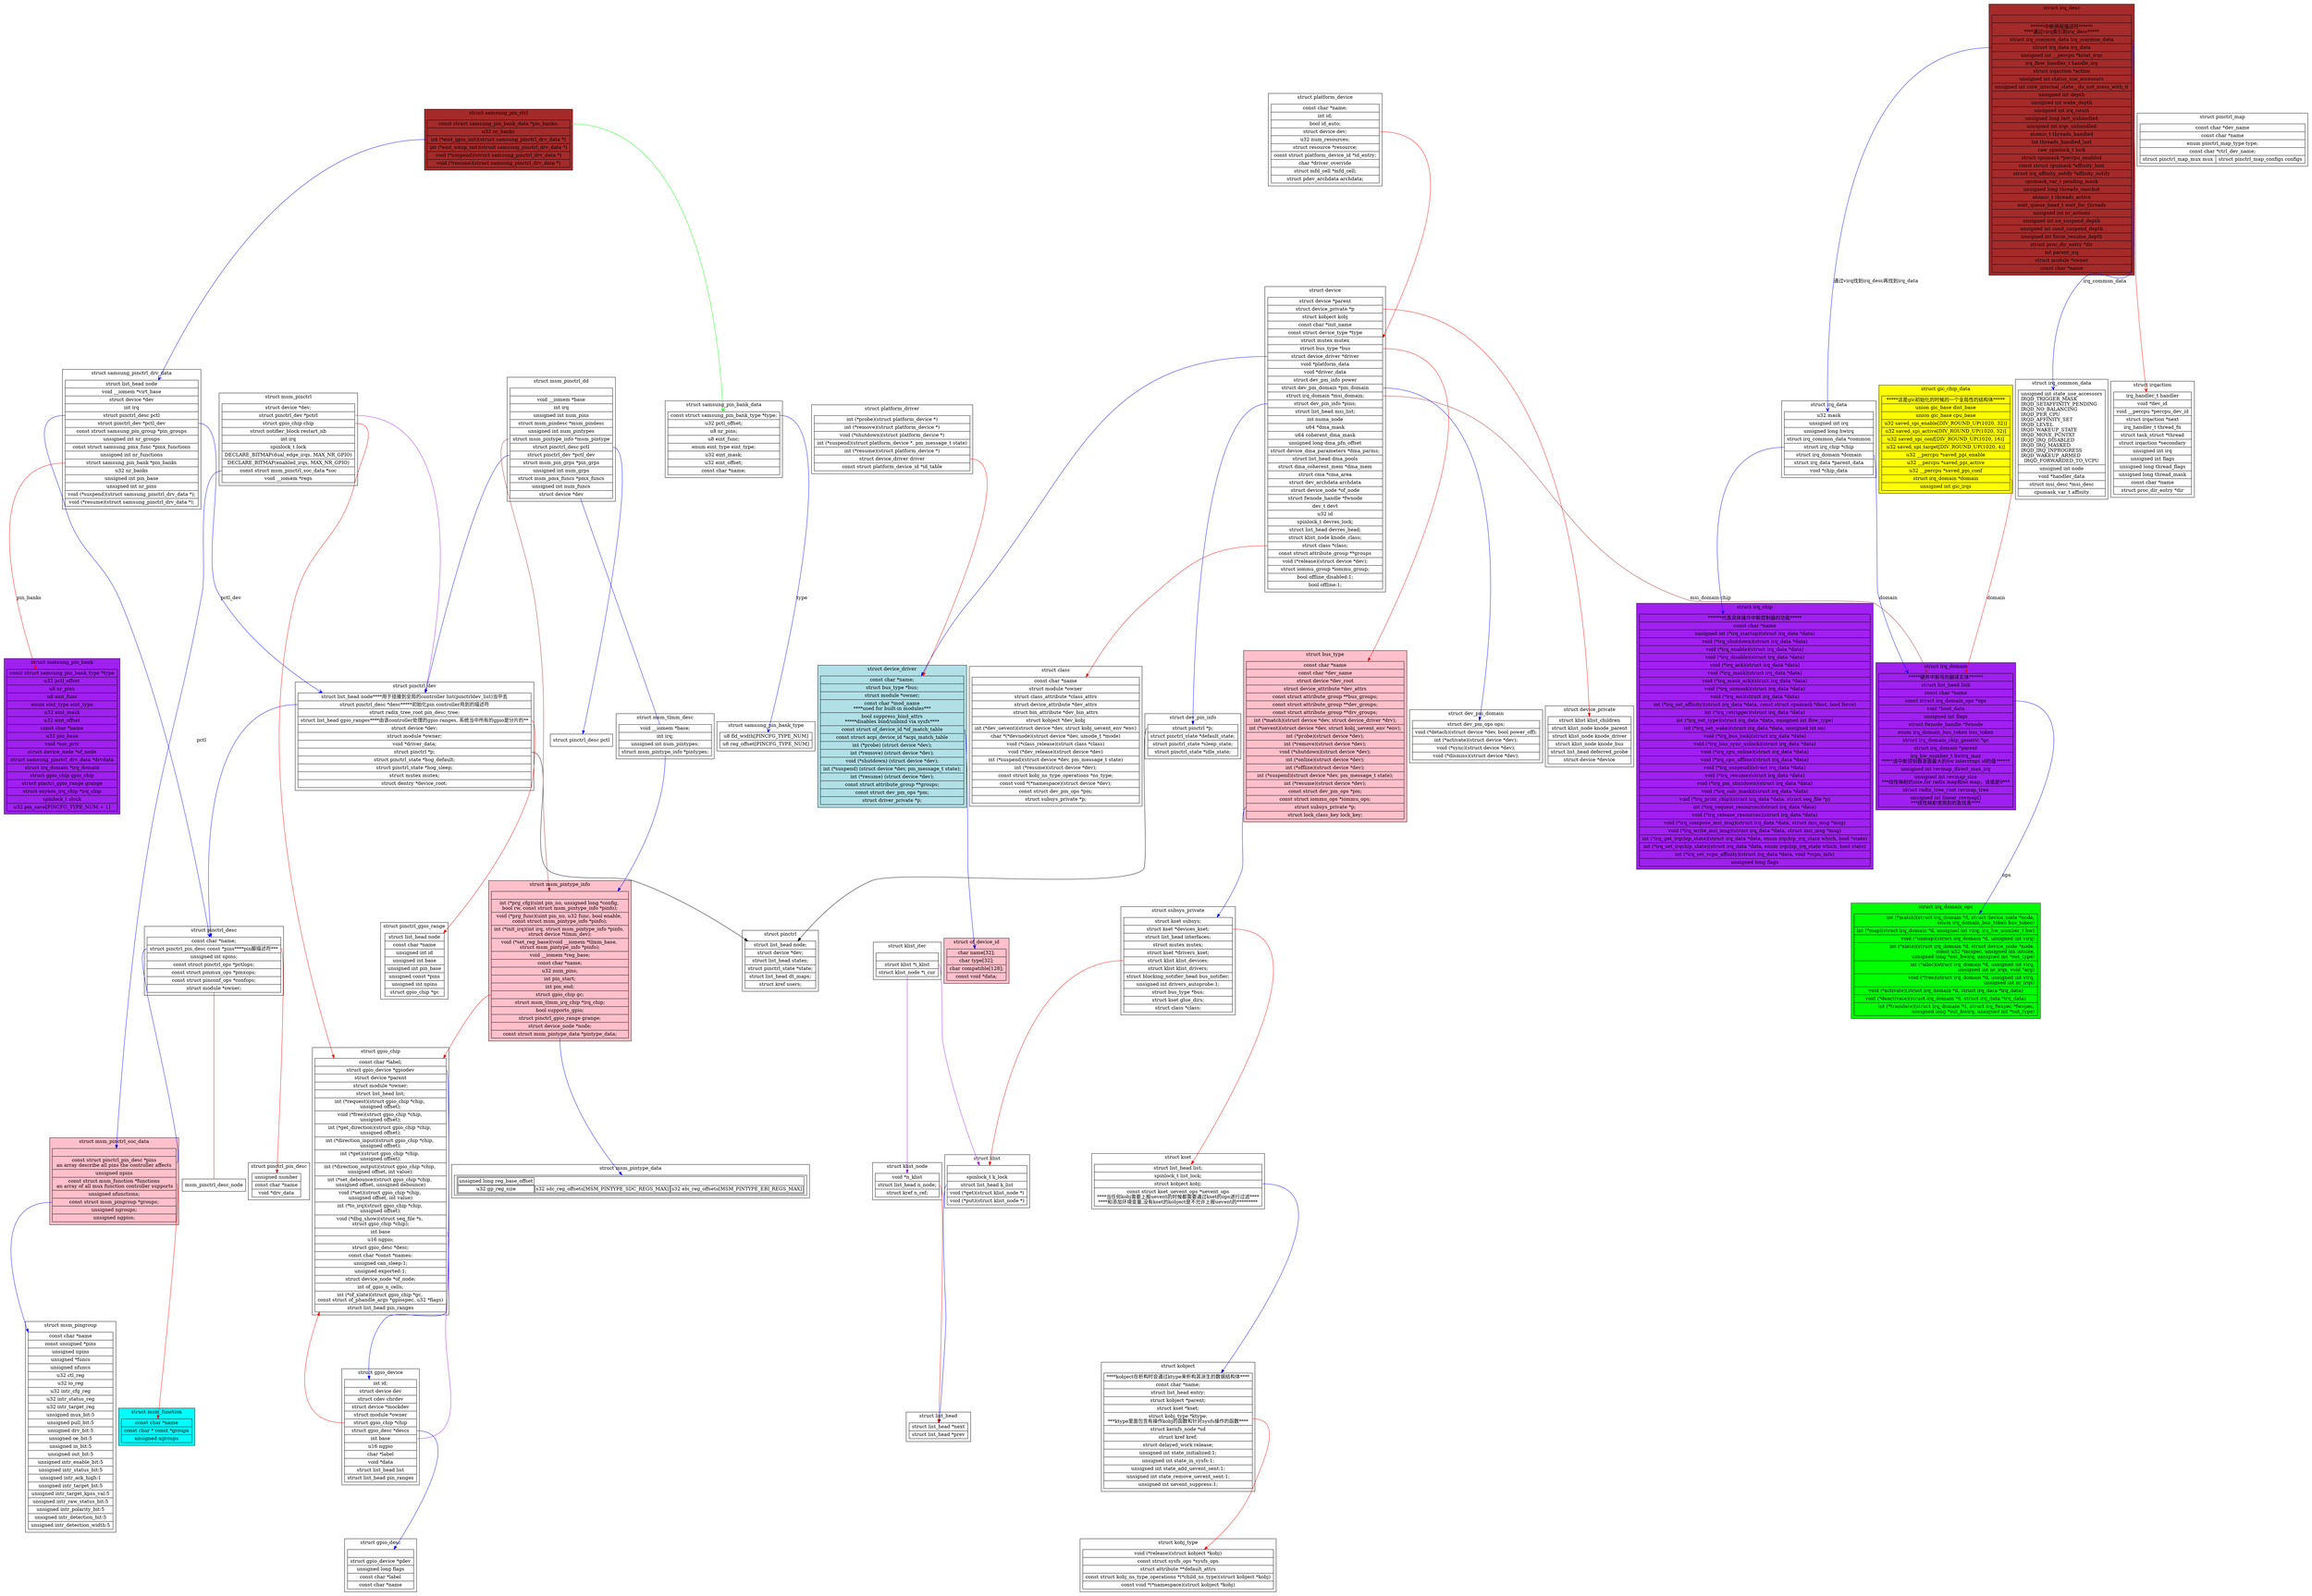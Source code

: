 digraph platform_bus{
	node[shape=record];

	subgraph cluster_struct_bus_type{
		label="struct bus_type";
		bgcolor="pink";
		"struct bus_type"[label="{
		const char      *name
    |const char      *dev_name
    |struct device       *dev_root
    |struct device_attribute *dev_attrs
    |const struct attribute_group **bus_groups;
    |const struct attribute_group **dev_groups;
    |const struct attribute_group **drv_groups;
    |int (*match)(struct device *dev, struct device_driver *drv);
    |int (*uevent)(struct device *dev, struct kobj_uevent_env *env);
    |int (*probe)(struct device *dev);
    |int (*remove)(struct device *dev);
    |void (*shutdown)(struct device *dev);
    |int (*online)(struct device *dev);
    |int (*offline)(struct device *dev);
    |int (*suspend)(struct device *dev, pm_message_t state);
    |int (*resume)(struct device *dev);
    |const struct dev_pm_ops *pm;
    |const struct iommu_ops *iommu_ops;
    |<subsys>struct subsys_private *p;
    |struct lock_class_key lock_key;
		}"];
	}

	"struct bus_type":subsys->"struct subsys_private"[color=blue];

	subgraph cluster_struct_subsys_private{
		label="struct subsys_private";
		"struct subsys_private"[label="{
		struct kset subsys;
    |<dev_kset>struct kset *devices_kset;
    |struct list_head interfaces;
    |struct mutex mutex;
    |struct kset *drivers_kset;
    |<devices>struct klist klist_devices;
    |struct klist klist_drivers;
    |struct blocking_notifier_head bus_notifier;
    |unsigned int drivers_autoprobe:1;
    |struct bus_type *bus;
    |struct kset glue_dirs;
    |struct class *class;
	}"];
	}
	"struct subsys_private":dev_kset->"struct kset"[color=red];
	"struct subsys_private":devices->"struct klist"[color=red];

	subgraph cluster_struct_kset{
		label="struct kset";
		"struct kset"[label="{
		struct list_head list;
    |spinlock_t list_lock;
    |<obj>struct kobject kobj;
    |const struct kset_uevent_ops *uevent_ops\n
	****当任何kobj需要上报uevent的时候都需要通过kset的ops进行过滤****\n
	****和添加环境变量,没有kset的kobject是不允许上报uevent的*********
	}"];
	}

	"struct kset":obj->"struct kobject"[color=blue];
	subgraph cluster_struct_dev_pin_info{
		label="struct dev_pin_info";
		"struct dev_pin_info"[label="{
			<p>struct pinctrl *p;
    |struct pinctrl_state *default_state;
    |struct pinctrl_state *sleep_state;
    |struct pinctrl_state *idle_state;
		}"];
	}
	"struct device":pins->"struct dev_pin_info"[color=blue];
	"struct dev_pin_info":p->"struct pinctrl";

	subgraph cluster_struct_pinctrl{
		label="struct pinctrl";
		"struct pinctrl"[label="{
		struct list_head node;
    |struct device *dev;
    |struct list_head states;
    |struct pinctrl_state *state;
    |struct list_head dt_maps;
    |struct kref users;
	}"];
	}

	subgraph cluster_struct_pinctrl_dev{
		label="struct pinctrl_dev";
		"struct pinctrl_dev"[label="{
		struct list_head node****用于挂接到全局的controller list(pinctrldev_list)当中去
    |<desc>struct pinctrl_desc *desc*****初始化pin controller用到的描述符
    |struct radix_tree_root pin_desc_tree;
    |<ranges>struct list_head gpio_ranges****由该controller处理的gpio ranges, 系统当中所有的gpio是分片的**
    |struct device *dev;
    |struct module *owner;
    |void *driver_data;
    |<p>struct pinctrl *p;
    |struct pinctrl_state *hog_default;
    |struct pinctrl_state *hog_sleep;
    |struct mutex mutex;
    |struct dentry *device_root;
	}"];
	}
	"struct pinctrl_dev":ranges->"struct pinctrl_gpio_range"[color=red];
	subgraph cluster_struct_pinctrl_gpio_range{
		label="struct pinctrl_gpio_range";
		"struct pinctrl_gpio_range"[label="{
			struct list_head node
    |const char *name
    |unsigned int id
    |unsigned int base
    |unsigned int pin_base
    |unsigned const *pins
    |unsigned int npins
    |struct gpio_chip *gc
		}"];
	}

	"struct pinctrl_dev":p->"struct pinctrl";
	"struct pinctrl_dev":desc->"struct pinctrl_desc"[color=blue];
	subgraph cluster_struct_pinctrl_desc{
		label="struct pinctrl_desc";
		"struct pinctrl_desc"[label="{
		const char *name;
    |<pins>struct pinctrl_pin_desc const *pins****pin脚描述符***
    |unsigned int npins;
    |const struct pinctrl_ops *pctlops;
    |const struct pinmux_ops *pmxops;
    |const struct pinconf_ops *confops;
    |struct module *owner;
	}"];
	}
	msm_pinctrl_desc_node[bgcolor=blue];
	"struct pinctrl_desc"->msm_pinctrl_desc_node[arrowhead=none color=red];
	"struct pinctrl_desc":pins->"struct msm_pinctrl_soc_data":pins[arrowhead=none color=blue];
	"struct pinctrl_desc":pins->"struct pinctrl_pin_desc"[color=red];
	subgraph cluster_struct_pinctrl_pin_desc{
		label="struct pinctrl_pin_desc";
		"struct pinctrl_pin_desc"[label="{
			unsigned number
			|const char *name
			|void *drv_data
		}"];
	}

	subgraph cluster_struct_platform_device{
		label="struct platform_device";
		"struct platform_device"[label="{
		 const char  *name;
    	|int     id;
    	|bool        id_auto;
    	|<dev>struct device   dev;
    	|u32     num_resources;
    	|struct resource *resource;
    	|const struct platform_device_id *id_entry;
    	|char *driver_override
    	|struct mfd_cell *mfd_cell;
    	|struct pdev_archdata    archdata;
	}"];
	}
	subgraph cluster_struct_platform_driver{
		label="struct platform_driver";
		"struct platform_driver"[label="{
			int (*probe)(struct platform_device *)
			|int (*remove)(struct platform_device *)
			|void (*shutdown)(struct platform_device *)
			|int (*suspend)(struct platform_device *, pm_message_t state)
			|int (*resume)(struct platform_device *)
			|<driver>struct device_driver driver
			|const struct platform_device_id *id_table
		}"];
	}

	"struct platform_device":dev->"struct device"[color=red];
	"struct platform_driver":driver->"struct device_driver"[color=red];

	subgraph cluster_struct_device{
		label="struct device";
		"struct device"[label="{
		struct device  *parent
		|<private>struct device_private  *p
		|struct kobject kobj
		|const char  *init_name
		|const struct device_type *type
		|struct mutex        mutex
		|<bus>struct bus_type *bus
		|<driver>struct device_driver *driver
		|void     *platform_data
		|void     *driver_data
		|struct dev_pm_info  power
		|<pm_domain>struct dev_pm_domain    *pm_domain
    |<irq>struct irq_domain   *msi_domain;
    |<pins>struct dev_pin_info *pins;
    |struct list_head    msi_list;
    |int     numa_node
    |u64     *dma_mask
    |u64     coherent_dma_mask
    |unsigned long   dma_pfn_offset
    |struct device_dma_parameters *dma_parms;
    |struct list_head    dma_pools
    |struct dma_coherent_mem *dma_mem
    |struct cma *cma_area
    |struct dev_archdata archdata
    |struct device_node  *of_node
    |struct fwnode_handle    *fwnode
    |dev_t           devt
    |u32         id
    |spinlock_t      devres_lock;
    |struct list_head    devres_head;
    |struct klist_node   knode_class;
    |<class>struct class        *class;
    |const struct attribute_group **groups
	|void    (*release)(struct device *dev);
    |struct iommu_group  *iommu_group;
    |bool            offline_disabled:1;
    |bool            offline:1;
	}"];
	}
	"struct device":driver->"struct device_driver"[color=blue];
	"struct device":class->"struct class"[color=red];
	"struct device":irq->"struct irq_domain"[color=brown label="msi_domain"];

	subgraph cluster_struct_class{
		label="struct class";
		"struct class"[label="{
		const char      *name
    	|struct module       *owner
    	|struct class_attribute      *class_attrs
    |struct device_attribute     *dev_attrs
    |struct bin_attribute        *dev_bin_attrs
    |struct kobject          *dev_kobj
    |int (*dev_uevent)(struct device *dev, struct kobj_uevent_env *env)
    |char *(*devnode)(struct device *dev, umode_t *mode)
    |void (*class_release)(struct class *class)
    |void (*dev_release)(struct device *dev)
    |int (*suspend)(struct device *dev, pm_message_t state)
    |int (*resume)(struct device *dev);
    |const struct kobj_ns_type_operations *ns_type;
    |const void *(*namespace)(struct device *dev);
    |const struct dev_pm_ops *pm;
    |struct subsys_private *p;
	}"];
	}

	subgraph cluster_struct_device_driver{
		label="struct device_driver";
		bgcolor="powderblue";
		"struct device_driver"[label="{
		const char      *name;
    	|struct bus_type     *bus;
    	|struct module       *owner;
    	|const char      *mod_name\n****used for built-in modules***
    	|bool suppress_bind_attrs\n*****disables bind\/unbind via sysfs****
    	|<of_device>const struct of_device_id   *of_match_table
    	|const struct acpi_device_id *acpi_match_table
    	|int (*probe) (struct device *dev);
    	|int (*remove) (struct device *dev);
    	|void (*shutdown) (struct device *dev);
    	|int (*suspend) (struct device *dev, pm_message_t state);
    	|int (*resume) (struct device *dev);
    	|const struct attribute_group **groups;
    	|const struct dev_pm_ops *pm;
    	|struct driver_private *p;
		}"];
	}
	"struct device_driver":of_device->"struct of_device_id"[color=blue];
	subgraph cluster_struct_of_device_id{
		label="struct of_device_id";
		bgcolor="pink";
		"struct of_device_id"[label="{
		 char    name[32];
    	|char    type[32];
    	|char    compatible[128];
    	|const void *data;
	}"];
	}

	"struct device":pm_domain->"struct dev_pm_domain"[color=blue];
	"struct device":private->"struct device_private"[color=red];
	"struct device":bus->"struct bus_type"[color=red];
	subgraph cluster_struct_device_private{
		label="struct device_private";
		"struct device_private"[label="{
		struct klist klist_children
    |struct klist_node knode_parent
    |struct klist_node knode_driver
    |struct klist_node knode_bus
    |struct list_head deferred_probe
    |struct device *device
	}"];
	}

	subgraph cluster_struct_dev_pm_domain{
		label="struct dev_pm_domain";
		"struct dev_pm_domain"[label="{
			struct dev_pm_ops   ops;
    |void (*detach)(struct device *dev, bool power_off);
    |int (*activate)(struct device *dev);
    |void (*sync)(struct device *dev);
    |void (*dismiss)(struct device *dev);
		}"];
	}

	subgraph cluster_struct_klist{
		label="struct klist";
		"struct klist"[label="{
	|spinlock_t      k_lock
    |<list>struct list_head    k_list
    |void       (*get)(struct klist_node *)
    |void       (*put)(struct klist_node *)
		}"];
	}
	"struct klist":list->"struct list_head"[color=blue];

	subgraph cluster_struct_klist_iter{
		label="struct klist_iter";
		"struct klist_iter"[label="{
		|<i_klist>struct klist        *i_klist
    	|<cur>struct klist_node   *i_cur
	}"];
	}
	"struct klist_iter":i_klist->"struct klist"[color=purple];
	"struct klist_iter":cur->"struct klist_node"[color=purple];
	subgraph cluster_struct_klist_node{
		label="struct klist_node";
		"struct klist_node"[label="{
		void            *n_klist
    |<n_node>struct list_head    n_node;
    |struct kref     n_ref;
	}"];
	}
	"struct klist_node":n_node->"struct list_head"[color=red];
	subgraph cluster_struct_list_head{
		label="struct list_head";
		"struct list_head"[label="{
		struct list_head *next
		|struct list_head *prev
	}"];
	}

	subgraph cluster_struct_kobject{
		label="struct kobject";
		"struct kobject"[label="{
	****kobject在析构时会通过ktype来析构其派生的数据结构体****
	|const char      *name;
    |struct list_head    entry;
    |struct kobject      *parent;
    |struct kset     *kset;
    |<ktype>struct kobj_type    *ktype;\n***ktype里面包含有操作kobj的函数和针对sysfs操作的函数****
    |struct kernfs_node  *sd
    |struct kref     kref;
    |struct delayed_work release;
    |unsigned int state_initialized:1;
    |unsigned int state_in_sysfs:1;
    |unsigned int state_add_uevent_sent:1;
    |unsigned int state_remove_uevent_sent:1;
    |unsigned int uevent_suppress:1;
	}"];
	}
	"struct kobject":ktype->"struct kobj_type"[color=red];

	subgraph cluster_struct_kobj_type{
		label="struct kobj_type";
		"struct kobj_type"[label="{
		 void (*release)(struct kobject *kobj)
    	|const struct sysfs_ops *sysfs_ops
    	|struct attribute **default_attrs
    	|const struct kobj_ns_type_operations *(*child_ns_type)(struct kobject *kobj)
    	|const void *(*namespace)(struct kobject *kobj)
	}"];
	}

	subgraph cluster_struct_msm_pinctrl{
		label="struct msm_pinctrl";
		"struct msm_pinctrl"[label="{
		struct device *dev;
    	|<pctrl>struct pinctrl_dev *pctrl
    	|<chip>struct gpio_chip chip
    	|struct notifier_block restart_nb
    	|int irq
    	|spinlock_t lock
    	|DECLARE_BITMAP(dual_edge_irqs, MAX_NR_GPIO)
    	|DECLARE_BITMAP(enabled_irqs, MAX_NR_GPIO)
    	|<soc>const struct msm_pinctrl_soc_data *soc
    	|void __iomem *regs
		}"];
	}
	"struct msm_pinctrl":chip->"struct gpio_chip"[color=red];
	"struct msm_pinctrl":pctrl->"struct pinctrl_dev"[color=purple];
	"struct msm_pinctrl":soc->"struct msm_pinctrl_soc_data"[color=blue];

	subgraph cluster_struct_msm_pinctrl_soc_data{
		label="struct msm_pinctrl_soc_data";
		bgcolor="pink";
		"struct msm_pinctrl_soc_data"[label="{
	|<pins>const struct pinctrl_pin_desc *pins\n
	an array describe all pins the controller affects
    |unsigned npins
    |<functions>const struct msm_function *functions\n
    an array of all mux function controller supports
    |unsigned nfunctions;
    |<groups>const struct msm_pingroup *groups;
    |unsigned ngroups;
    |unsigned ngpios;
		}"];
	}

	"struct msm_pinctrl_soc_data":groups->"struct msm_pingroup"[color=blue];

	subgraph cluster_struct_msm_pingroup{
		label="struct msm_pingroup";
		"struct msm_pingroup"[label="{
	 const char *name
    |const unsigned *pins
    |unsigned npins
    |unsigned *funcs
    |unsigned nfuncs
    |u32 ctl_reg
    |u32 io_reg
    |u32 intr_cfg_reg
    |u32 intr_status_reg
    |u32 intr_target_reg
    |unsigned mux_bit:5
    |unsigned pull_bit:5
    |unsigned drv_bit:5
    |unsigned oe_bit:5
    |unsigned in_bit:5
    |unsigned out_bit:5
    |unsigned intr_enable_bit:5
    |unsigned intr_status_bit:5
    |unsigned intr_ack_high:1
    |unsigned intr_target_bit:5
    |unsigned intr_target_kpss_val:5
    |unsigned intr_raw_status_bit:5
    |unsigned intr_polarity_bit:5
    |unsigned intr_detection_bit:5
    |unsigned intr_detection_width:5
		}"];
	}

	"struct msm_pinctrl_soc_data":functions->"struct msm_function"[color=red];
	subgraph cluster_struct_msm_function{
		label="struct msm_function";
		bgcolor="cyan";
		"struct msm_function"[label="{
		const char *name
    	|const char * const *groups
    	|unsigned ngroups
	}"];
	}

	subgraph cluster_struct_pinctrl_map{
		label="struct pinctrl_map";
		"struct pinctrl_map"[label="{
		const char *dev_name
    |const char *name
    |enum pinctrl_map_type type;
    |const char *ctrl_dev_name;
	|{struct pinctrl_map_mux mux|struct pinctrl_map_configs configs}
	}"];
	}

	subgraph cluster_struct_msm_pinctrl_dd{
		label="struct msm_pinctrl_dd";
		"struct msm_pinctrl_dd"[label="{
	 |void __iomem *base
    |int irq
    |unsigned int num_pins
    |struct msm_pindesc *msm_pindesc
    |unsigned int num_pintypes
    |<msm_pintype>struct msm_pintype_info *msm_pintype
    |<pctl>struct pinctrl_desc pctl
    |<pctl_dev>struct pinctrl_dev *pctl_dev
    |struct msm_pin_grps *pin_grps
    |unsigned int num_grps
    |struct  msm_pmx_funcs *pmx_funcs
    |unsigned int num_funcs
    |struct device *dev
		}"];
	}
	"struct msm_pinctrl_dd":msm_pintype->"struct msm_pintype_info"[color=brown];
	"struct msm_pinctrl_dd":pctl->"struct pinctrl_desc pctl"[color=blue];
	"struct msm_pinctrl_dd":pctl_dev->"struct pinctrl_dev"[color=blue];
	"struct msm_pinctrl_dd"->"struct msm_tlmm_desc"[arrowhead=none color=blue];

	subgraph cluster_struct_msm_tlmm_desc{
		label="struct msm_tlmm_desc";
		"struct msm_tlmm_desc"[label="{
	void __iomem *base;
    |int irq;
    |unsigned int num_pintypes;
    |<pintypes>struct msm_pintype_info *pintypes;
		}"];
	}
	subgraph cluster_struct_msm_pintype_info{
		label="struct msm_pintype_info";
		bgcolor="pink";
		"struct msm_pintype_info"[label="{
	|int (*prg_cfg)(uint pin_no, unsigned long *config,
               \nbool rw, const struct msm_pintype_info *pinfo);
    |void (*prg_func)(uint pin_no, u32 func, bool enable,
             \nconst struct msm_pintype_info *pinfo);
    |int (*init_irq)(int irq, struct msm_pintype_info *pinfo,
            \nstruct device *tlmm_dev);
    |void (*set_reg_base)(void __iomem *tlmm_base,
                 \nstruct msm_pintype_info *pinfo);
    |void __iomem *reg_base;
    |const char *name;
    |u32 num_pins;
    |int pin_start;
    |int pin_end;
    |<gc>struct gpio_chip gc;
    |struct msm_tlmm_irq_chip *irq_chip;
    |bool supports_gpio;
    |struct pinctrl_gpio_range grange;
    |struct device_node *node;
    |<pintype>const struct msm_pintype_data *pintype_data;
	}"];
	}
	"struct msm_tlmm_desc":pintypes->"struct msm_pintype_info"[color=blue];
	"struct msm_pintype_info":gc->"struct gpio_chip"[color=red];
	"struct msm_pintype_info":pintype->"struct msm_pintype_data"[color=blue];

	subgraph cluster_struct_msm_pintype_data{
		label="struct msm_pintype_data";
		"struct msm_pintype_data"[label=<
		<table>
			<tr>
				<td>unsigned long reg_base_offset</td>
			</tr>
			<tr>
				<td>u32 gp_reg_size</td>
				<td>s32 sdc_reg_offsets[MSM_PINTYPE_SDC_REGS_MAX]</td>
				<td>s32 ebi_reg_offsets[MSM_PINTYPE_EBI_REGS_MAX]</td>
			</tr>
		</table>
		>];
	}

	subgraph cluster_struct_gpio_chip{
		label="struct gpio_chip";
		"struct gpio_chip"[label="{
			const char      *label;
	|<gpiodev>struct gpio_device  *gpiodev
    |struct device       *parent
    |struct module       *owner;
    |struct list_head        list;
    |int         (*request)(struct gpio_chip *chip,
                        \nunsigned offset);
    |void            (*free)(struct gpio_chip *chip,
                        \nunsigned offset);
    |int         (*get_direction)(struct gpio_chip *chip,
                        \nunsigned offset);
    |int         (*direction_input)(struct gpio_chip *chip,
                        \nunsigned offset);
    |int         (*get)(struct gpio_chip *chip,
                        \nunsigned offset);
    |int         (*direction_output)(struct gpio_chip *chip,
                        \nunsigned offset, int value);
    |int         (*set_debounce)(struct gpio_chip *chip,
                        \nunsigned offset, unsigned debounce)
    |void    (*set)(struct gpio_chip *chip,
                \nunsigned offset, int value)
    |int     (*to_irq)(struct gpio_chip *chip,
                        \nunsigned offset);
    |void            (*dbg_show)(struct seq_file *s,
                        \nstruct gpio_chip *chip);
    |<base>int         base
    |u16         ngpio;
    |struct gpio_desc    *desc;
    |const char      *const *names;
    |unsigned        can_sleep:1;
    |unsigned        exported:1;
    |struct device_node *of_node;
    |int of_gpio_n_cells;
    |int (*of_xlate)(struct gpio_chip *gc,
                \nconst struct of_phandle_args *gpiospec, u32 *flags)
	|struct list_head pin_ranges
		}"];
	}
	"struct gpio_chip":gpiodev->"struct gpio_device"[color=blue];
	"struct gpio_chip":base->"struct gpio_device":base[arrowhead=none color=purple];
	subgraph cluster_struct_gpio_device{
		label="struct gpio_device";
		"struct gpio_device"[label="{
		int         id;
    |struct device       dev
    |struct cdev     chrdev
    |struct device       *mockdev
    |struct module       *owner
    |<chip>struct gpio_chip    *chip
    |<descs>struct gpio_desc    *descs
    |<base>int         base
    |u16         ngpio
    |char            *label
    |void            *data
    |struct list_head        list
	|struct list_head pin_ranges
	}"];
	}
	"struct gpio_device":descs->"struct gpio_desc"[color=blue];
	"struct gpio_device":chip->"struct gpio_chip"[color=red];
	subgraph cluster_struct_gpio_desc{
		label="struct gpio_desc";
		"struct gpio_desc"[label="{
	|struct gpio_device  *gdev
    |unsigned long       flags
	|const char      *label
	|const char      *name
	}"];

	}	
	
subgraph cluster_struct_irq_domain{
	label="struct irq_domain";
	bgcolor="purple";
	"struct irq_domain"[label="{
*****硬件中断号的翻译实体******
	|struct list_head link
    |const char *name
    |<ops>const struct irq_domain_ops *ops
    |void *host_data
    |unsigned int flags
    |struct fwnode_handle *fwnode
    |enum irq_domain_bus_token bus_token
    |struct irq_domain_chip_generic *gc
    |struct irq_domain *parent
    |irq_hw_number_t hwirq_max\n*****该中断控制器里面最大的hw interrrupt id的值******
    |unsigned int revmap_direct_max_irq
    |unsigned int revmap_size\n***线性映射的size,for radix map和no map，该值是0***
    |struct radix_tree_root revmap_tree
    |unsigned int linear_revmap\[\]\n***线性映射使用到的查找表****
}"];
}

"struct irq_domain":ops->"struct irq_domain_ops"[color=blue label="ops"];

subgraph cluster_struct_irq_domain_ops{
	label="struct irq_domain_ops";
	bgcolor="green";
	"struct irq_domain_ops"[label="{
	int \(*match\)\(struct irq_domain *d, struct device_node *node,\r
                    enum irq_domain_bus_token bus_token\)\r
    |int \(*map\)\(struct irq_domain *d, unsigned int virq, irq_hw_number_t hw\)\r
    |void \(*unmap\)\(struct irq_domain *d, unsigned int virq\)\r
    |int \(*xlate\)\(struct irq_domain *d, struct device_node *node,\r
                    const u32 *intspec, unsigned int intsize,\r
                    unsigned long *out_hwirq, unsigned int *out_type\)\r
	|int \(*alloc\)\(struct irq_domain *d, unsigned int virq,\r
                    unsigned int nr_irqs, void *arg\)\r
    |void \(*free\)\(struct irq_domain *d, unsigned int virq,\r
                     unsigned int nr_irqs\)\r
    |void \(*activate\)\(struct irq_domain *d, struct irq_data *irq_data\)
    |void \(*deactivate\)\(struct irq_domain *d, struct irq_data *irq_data\)
    |int \(*translate\)\(struct irq_domain *d, struct irq_fwspec *fwspec,\r
                         unsigned long *out_hwirq, unsigned int *out_type\)\r
}"];
}

subgraph cluster_struct_irq_common_data{
	label="struct irq_common_data";
	"struct irq_common_data"[label="{
	 unsigned int   state_use_accessors
\lIRQD_TRIGGER_MASK\lIRQD_SETAFFINITY_PENDING\lIRQD_NO_BALANCING\lIRQD_PER_CPU\lIRQD_AFFINITY_SET\lIRQD_LEVEL\lIRQD_WAKEUP_STATE
\lIRQD_MOVE_PCNTXT\lIRQD_IRQ_DISABLED\lIRQD_IRQ_MASKED\lIRQD_IRQ_INPROGRESS\lIRQD_WAKEUP_ARMED\lIRQD_FORWARDED_TO_VCPU
	|unsigned int  node
	|void *handler_data
	|struct msi_desc     *msi_desc
	|cpumask_var_t       affinity
}"];
}

"struct irq_desc":common->"struct irq_common_data"[color=blue arrowhead=open label="irq_common_data"];

subgraph cluster_struct_irq_desc{
	label="struct irq_desc";
	bgcolor="brown";
	"struct irq_desc"[label="{
    |******中断例程描述符******\n****通过virq索引到irq_desc*****
	|<common>struct irq_common_data  irq_common_data
    |<data>struct irq_data     irq_data
    |unsigned int __percpu   *kstat_irqs
    |irq_flow_handler_t  handle_irq
	|<action>struct irqaction    *action
    |unsigned int        status_use_accessors
    |unsigned int        core_internal_state__do_not_mess_with_it
    |unsigned int        depth
    |unsigned int        wake_depth
    |unsigned int        irq_count
    |unsigned long       last_unhandled
    |unsigned int        irqs_unhandled
    |atomic_t        threads_handled
    |int         threads_handled_last
    |raw_spinlock_t      lock
    |struct cpumask      *percpu_enabled
	|const struct cpumask    *affinity_hint
    |struct irq_affinity_notify *affinity_notify
	|cpumask_var_t       pending_mask
	|unsigned long       threads_oneshot
    |atomic_t        threads_active
    |wait_queue_head_t       wait_for_threads
	|unsigned int        nr_actions
    |unsigned int        no_suspend_depth
    |unsigned int        cond_suspend_depth
    |unsigned int        force_resume_depth
	|struct proc_dir_entry   *dir
	|int         parent_irq
    |struct module       *owner
    |const char      *name
}"];
}
"struct irq_desc":action->"struct irqaction"[arrowhead=open color=red];
"struct irq_desc":data->"struct irq_data"[arrowhead=open color=blue label="通过virq找到irq_desc再找到irq_data"];

subgraph cluster_struct_irq_data{
	label="struct irq_data";
	"struct irq_data"[label="{
	u32         mask
    |unsigned int        irq
    |unsigned long       hwirq
    |struct irq_common_data  *common
    |<chip>struct irq_chip     *chip
    |<domain>struct irq_domain   *domain
    |struct irq_data     *parent_data
    |void            *chip_data
}"];
}

"struct irq_data":chip->"struct irq_chip"[arrowhead=open color=blue label="chip"];
"struct irq_data":domain->"struct irq_domain"[arrowhead=open color=blue label="domain"];
subgraph cluster_struct_irq_chip{
	label="struct irq_chip";
    bgcolor="purple";
	"struct irq_chip"[label="{
******代表具体操作中断控制器的功能*****
	|const char  *name
    |unsigned int  \(*irq_startup\)\(struct irq_data *data\)
    |void   \(*irq_shutdown\)\(struct irq_data *data\)
    |void   \(*irq_enable\)\(struct irq_data *data\)
    |void   \(*irq_disable\)\(struct irq_data *data\)
    |void   \(*irq_ack\)\(struct irq_data *data\)
    |void   \(*irq_mask\)\(struct irq_data *data\)
    |void   \(*irq_mask_ack\)\(struct irq_data *data\)
    |void   \(*irq_unmask\)\(struct irq_data *data\)
    |void   \(*irq_eoi\)\(struct irq_data *data\)
    |int    \(*irq_set_affinity\)\(struct irq_data *data, const struct cpumask *dest, bool force\)
    |int    \(*irq_retrigger\)\(struct irq_data *data\)
    |int    \(*irq_set_type\)\(struct irq_data *data, unsigned int flow_type\)
    |int    \(*irq_set_wake\)\(struct irq_data *data, unsigned int on\)
    |void   \(*irq_bus_lock\)\(struct irq_data *data\)
    |void   \(*irq_bus_sync_unlock\)\(struct irq_data *data\)
    |void   \(*irq_cpu_online\)\(struct irq_data *data\)
    |void   \(*irq_cpu_offline\)\(struct irq_data *data\)
    |void   \(*irq_suspend\)\(struct irq_data *data\)
    |void   \(*irq_resume\)\(struct irq_data *data\)
    |void   \(*irq_pm_shutdown\)\(struct irq_data *data\)
    |void   \(*irq_calc_mask\)\(struct irq_data *data\)
    |void   \(*irq_print_chip\)\(struct irq_data *data, struct seq_file *p\)
    |int    \(*irq_request_resources\)\(struct irq_data *data\)
    |void    \(*irq_release_resources\)\(struct irq_data *data\)
    |void  \(*irq_compose_msi_msg\)\(struct irq_data *data, struct msi_msg *msg\)
    |void   \(*irq_write_msi_msg\)\(struct irq_data *data, struct msi_msg *msg\)
    |int   \(*irq_get_irqchip_state\)\(struct irq_data *data, enum irqchip_irq_state which, bool *state\)
    |int  \(*irq_set_irqchip_state\)\(struct irq_data *data, enum irqchip_irq_state which, bool state\)
    |int   \(*irq_set_vcpu_affinity\)\(struct irq_data *data, void *vcpu_info\)
    |unsigned long   flags
}"];
}

subgraph cluster_struct_irqaction{
	label="struct irqaction";
	"struct irqaction"[label="{
	irq_handler_t       handler
    |void            *dev_id
    |void __percpu       *percpu_dev_id
    |struct irqaction    *next
    |irq_handler_t       thread_fn
    |struct task_struct  *thread
    |struct irqaction    *secondary
    |unsigned int        irq
    |unsigned int        flags
    |unsigned long       thread_flags
    |unsigned long       thread_mask
    |const char      *name
    |struct proc_dir_entry   *dir
	}"];
}
	
	
subgraph cluster_struct_gic_chip_data{
	label="struct gic_chip_data";
	bgcolor="yellow";
	"struct gic_chip_data"[label="{
*****这是gic初始化的时候的一个全局性的结构体*****
	|union gic_base dist_base
    |union gic_base cpu_base
	|u32 saved_spi_enable\[DIV_ROUND_UP\(1020, 32\)\]
    |u32 saved_spi_active\[DIV_ROUND_UP\(1020, 32\)\]
    |u32 saved_spi_conf\[DIV_ROUND_UP\(1020, 16\)\]
    |u32 saved_spi_target\[DIV_ROUND_UP\(1020, 4\)\]
    |u32 __percpu *saved_ppi_enable
    |u32 __percpu *saved_ppi_active
    |u32 __percpu *saved_ppi_conf
	|<domain>struct irq_domain *domain
    |unsigned int gic_irqs
}"];
}
"struct gic_chip_data":domain->"struct irq_domain"[color=red label="domain"];
	
subgraph cluster_struct_samsung_pin_ctrl{
	label="struct samsung_pin_ctrl";
	bgcolor="brown";
	"struct samsung_pin_ctrl"[label="{
	 <bank>const struct samsung_pin_bank_data *pin_banks;
	|u32     nr_banks
	|<gpio_init>int     \(*eint_gpio_init\)\(struct samsung_pinctrl_drv_data *\)
	|int     \(*eint_wkup_init\)\(struct samsung_pinctrl_drv_data *\)
	|void    \(*suspend\)\(struct samsung_pinctrl_drv_data *\)
	|void    \(*resume\)\(struct samsung_pinctrl_drv_data *\)
}"];
}

"struct samsung_pin_ctrl":bank->"struct samsung_pin_bank_data"[color="green" arrowhead=open];
"struct samsung_pin_ctrl":gpio_init->"struct samsung_pinctrl_drv_data"[color="blue" arrowhead=open];

subgraph cluster_struct_samsung_pin_bank_data{
    label="struct samsung_pin_bank_data";
    "struct samsung_pin_bank_data"[label="{
    <type>const struct samsung_pin_bank_type *type;
    |u32     pctl_offset;
    |u8      nr_pins;
    |u8      eint_func;
    |enum eint_type  eint_type;
    |u32     eint_mask;
    |u32     eint_offset;
    |const char  *name;
}"];
}

"struct samsung_pin_bank_data":type->"struct samsung_pin_bank_type"[arrowhead=open color=blue label="type"];

subgraph cluster_struct_samsung_pin_bank_type{
    label="struct samsung_pin_bank_type";
    "struct samsung_pin_bank_type"[label="{
     u8 fld_width\[PINCFG_TYPE_NUM\]
    |u8 reg_offset\[PINCFG_TYPE_NUM\]
}"];
}

subgraph cluster_struct_samsung_pinctrl_drv_data{
	label="struct samsung_pinctrl_drv_data";
	"struct samsung_pinctrl_drv_data"[label="{
     struct list_head        node
    |void __iomem            *virt_base
    |struct device           *dev
    |int             irq
    |<desc>struct pinctrl_desc     pctl
    |<dev>struct pinctrl_dev      *pctl_dev
    |const struct samsung_pin_group  *pin_groups
    |unsigned int            nr_groups
    |const struct samsung_pmx_func   *pmx_functions
    |unsigned int            nr_functions
    |<pin_bank>struct samsung_pin_bank     *pin_banks
    |u32             nr_banks
    |unsigned int            pin_base
    |unsigned int            nr_pins
    |void (*suspend)(struct samsung_pinctrl_drv_data *);
    |void (*resume)(struct samsung_pinctrl_drv_data *);
}"];
};
"struct samsung_pinctrl_drv_data":desc->"struct pinctrl_desc"[arrowhead=open color=blue label="pctl"];
"struct samsung_pinctrl_drv_data":dev->"struct pinctrl_dev"[arrowhead=open color=blue label="pctl_dev"];
"struct samsung_pinctrl_drv_data":pin_bank->"struct samsung_pin_bank"[arrowhead=open color=red label="pin_banks"];

subgraph cluster_struct_samsung_pin_bank{
	label="struct samsung_pin_bank";
    bgcolor="purple";
	"struct samsung_pin_bank"[label="{
     const struct samsung_pin_bank_type *type
    |u32     pctl_offset
    |u8      nr_pins
    |u8      eint_func
    |enum eint_type  eint_type
    |u32     eint_mask
    |u32     eint_offset
    |const char  *name
    |u32     pin_base
    |void        *soc_priv
    |struct device_node *of_node
    |struct samsung_pinctrl_drv_data *drvdata
    |struct irq_domain *irq_domain
    |struct gpio_chip gpio_chip
    |struct pinctrl_gpio_range grange
    |struct exynos_irq_chip *irq_chip
    |spinlock_t slock
    |u32 pm_save\[PINCFG_TYPE_NUM + 1\]
	}"];
}

}
	
	
	
	
	
	
	


